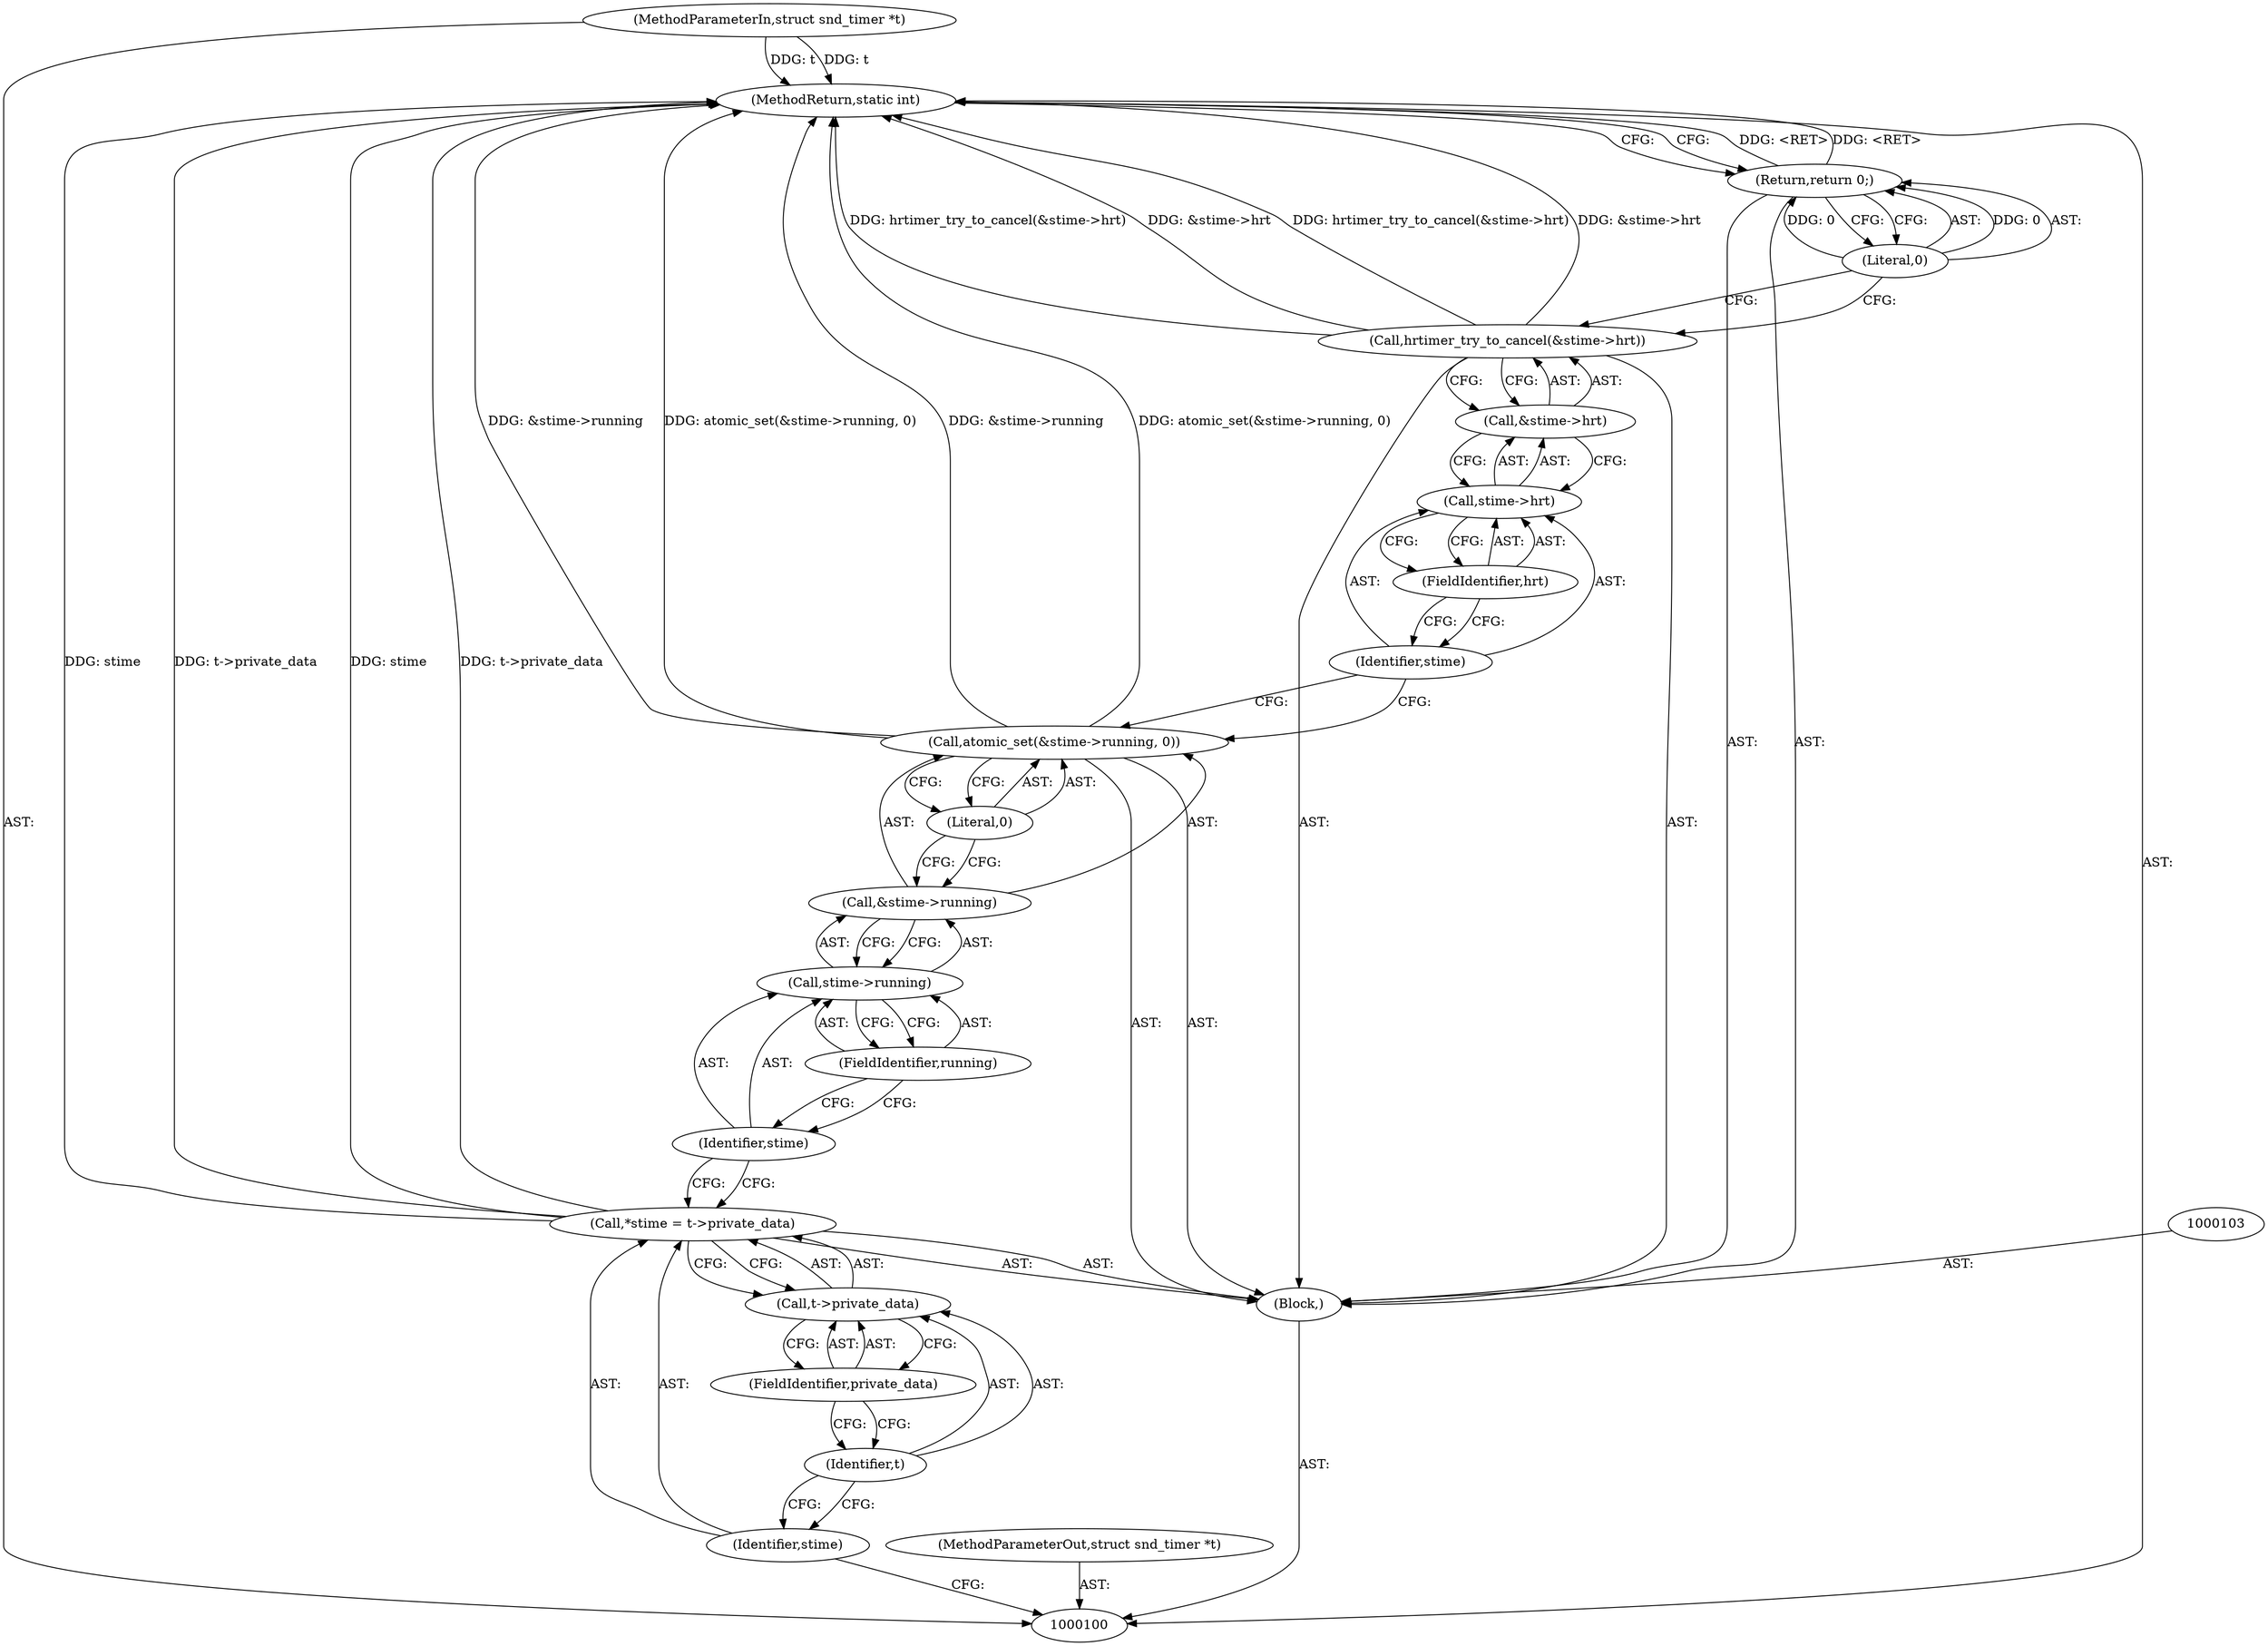 digraph "0_linux_2ba1fe7a06d3624f9a7586d672b55f08f7c670f3_0" {
"1000122" [label="(MethodReturn,static int)"];
"1000101" [label="(MethodParameterIn,struct snd_timer *t)"];
"1000152" [label="(MethodParameterOut,struct snd_timer *t)"];
"1000102" [label="(Block,)"];
"1000104" [label="(Call,*stime = t->private_data)"];
"1000105" [label="(Identifier,stime)"];
"1000106" [label="(Call,t->private_data)"];
"1000107" [label="(Identifier,t)"];
"1000108" [label="(FieldIdentifier,private_data)"];
"1000110" [label="(Call,&stime->running)"];
"1000111" [label="(Call,stime->running)"];
"1000112" [label="(Identifier,stime)"];
"1000109" [label="(Call,atomic_set(&stime->running, 0))"];
"1000113" [label="(FieldIdentifier,running)"];
"1000114" [label="(Literal,0)"];
"1000115" [label="(Call,hrtimer_try_to_cancel(&stime->hrt))"];
"1000116" [label="(Call,&stime->hrt)"];
"1000117" [label="(Call,stime->hrt)"];
"1000118" [label="(Identifier,stime)"];
"1000119" [label="(FieldIdentifier,hrt)"];
"1000120" [label="(Return,return 0;)"];
"1000121" [label="(Literal,0)"];
"1000122" -> "1000100"  [label="AST: "];
"1000122" -> "1000120"  [label="CFG: "];
"1000104" -> "1000122"  [label="DDG: stime"];
"1000104" -> "1000122"  [label="DDG: t->private_data"];
"1000115" -> "1000122"  [label="DDG: hrtimer_try_to_cancel(&stime->hrt)"];
"1000115" -> "1000122"  [label="DDG: &stime->hrt"];
"1000101" -> "1000122"  [label="DDG: t"];
"1000109" -> "1000122"  [label="DDG: &stime->running"];
"1000109" -> "1000122"  [label="DDG: atomic_set(&stime->running, 0)"];
"1000120" -> "1000122"  [label="DDG: <RET>"];
"1000101" -> "1000100"  [label="AST: "];
"1000101" -> "1000122"  [label="DDG: t"];
"1000152" -> "1000100"  [label="AST: "];
"1000102" -> "1000100"  [label="AST: "];
"1000103" -> "1000102"  [label="AST: "];
"1000104" -> "1000102"  [label="AST: "];
"1000109" -> "1000102"  [label="AST: "];
"1000115" -> "1000102"  [label="AST: "];
"1000120" -> "1000102"  [label="AST: "];
"1000104" -> "1000102"  [label="AST: "];
"1000104" -> "1000106"  [label="CFG: "];
"1000105" -> "1000104"  [label="AST: "];
"1000106" -> "1000104"  [label="AST: "];
"1000112" -> "1000104"  [label="CFG: "];
"1000104" -> "1000122"  [label="DDG: stime"];
"1000104" -> "1000122"  [label="DDG: t->private_data"];
"1000105" -> "1000104"  [label="AST: "];
"1000105" -> "1000100"  [label="CFG: "];
"1000107" -> "1000105"  [label="CFG: "];
"1000106" -> "1000104"  [label="AST: "];
"1000106" -> "1000108"  [label="CFG: "];
"1000107" -> "1000106"  [label="AST: "];
"1000108" -> "1000106"  [label="AST: "];
"1000104" -> "1000106"  [label="CFG: "];
"1000107" -> "1000106"  [label="AST: "];
"1000107" -> "1000105"  [label="CFG: "];
"1000108" -> "1000107"  [label="CFG: "];
"1000108" -> "1000106"  [label="AST: "];
"1000108" -> "1000107"  [label="CFG: "];
"1000106" -> "1000108"  [label="CFG: "];
"1000110" -> "1000109"  [label="AST: "];
"1000110" -> "1000111"  [label="CFG: "];
"1000111" -> "1000110"  [label="AST: "];
"1000114" -> "1000110"  [label="CFG: "];
"1000111" -> "1000110"  [label="AST: "];
"1000111" -> "1000113"  [label="CFG: "];
"1000112" -> "1000111"  [label="AST: "];
"1000113" -> "1000111"  [label="AST: "];
"1000110" -> "1000111"  [label="CFG: "];
"1000112" -> "1000111"  [label="AST: "];
"1000112" -> "1000104"  [label="CFG: "];
"1000113" -> "1000112"  [label="CFG: "];
"1000109" -> "1000102"  [label="AST: "];
"1000109" -> "1000114"  [label="CFG: "];
"1000110" -> "1000109"  [label="AST: "];
"1000114" -> "1000109"  [label="AST: "];
"1000118" -> "1000109"  [label="CFG: "];
"1000109" -> "1000122"  [label="DDG: &stime->running"];
"1000109" -> "1000122"  [label="DDG: atomic_set(&stime->running, 0)"];
"1000113" -> "1000111"  [label="AST: "];
"1000113" -> "1000112"  [label="CFG: "];
"1000111" -> "1000113"  [label="CFG: "];
"1000114" -> "1000109"  [label="AST: "];
"1000114" -> "1000110"  [label="CFG: "];
"1000109" -> "1000114"  [label="CFG: "];
"1000115" -> "1000102"  [label="AST: "];
"1000115" -> "1000116"  [label="CFG: "];
"1000116" -> "1000115"  [label="AST: "];
"1000121" -> "1000115"  [label="CFG: "];
"1000115" -> "1000122"  [label="DDG: hrtimer_try_to_cancel(&stime->hrt)"];
"1000115" -> "1000122"  [label="DDG: &stime->hrt"];
"1000116" -> "1000115"  [label="AST: "];
"1000116" -> "1000117"  [label="CFG: "];
"1000117" -> "1000116"  [label="AST: "];
"1000115" -> "1000116"  [label="CFG: "];
"1000117" -> "1000116"  [label="AST: "];
"1000117" -> "1000119"  [label="CFG: "];
"1000118" -> "1000117"  [label="AST: "];
"1000119" -> "1000117"  [label="AST: "];
"1000116" -> "1000117"  [label="CFG: "];
"1000118" -> "1000117"  [label="AST: "];
"1000118" -> "1000109"  [label="CFG: "];
"1000119" -> "1000118"  [label="CFG: "];
"1000119" -> "1000117"  [label="AST: "];
"1000119" -> "1000118"  [label="CFG: "];
"1000117" -> "1000119"  [label="CFG: "];
"1000120" -> "1000102"  [label="AST: "];
"1000120" -> "1000121"  [label="CFG: "];
"1000121" -> "1000120"  [label="AST: "];
"1000122" -> "1000120"  [label="CFG: "];
"1000120" -> "1000122"  [label="DDG: <RET>"];
"1000121" -> "1000120"  [label="DDG: 0"];
"1000121" -> "1000120"  [label="AST: "];
"1000121" -> "1000115"  [label="CFG: "];
"1000120" -> "1000121"  [label="CFG: "];
"1000121" -> "1000120"  [label="DDG: 0"];
}
